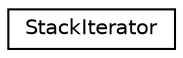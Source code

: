 digraph G
{
  edge [fontname="Helvetica",fontsize="10",labelfontname="Helvetica",labelfontsize="10"];
  node [fontname="Helvetica",fontsize="10",shape=record];
  rankdir="LR";
  Node1 [label="StackIterator",height=0.2,width=0.4,color="black", fillcolor="white", style="filled",URL="$d1/d38/classStackIterator.html"];
}
